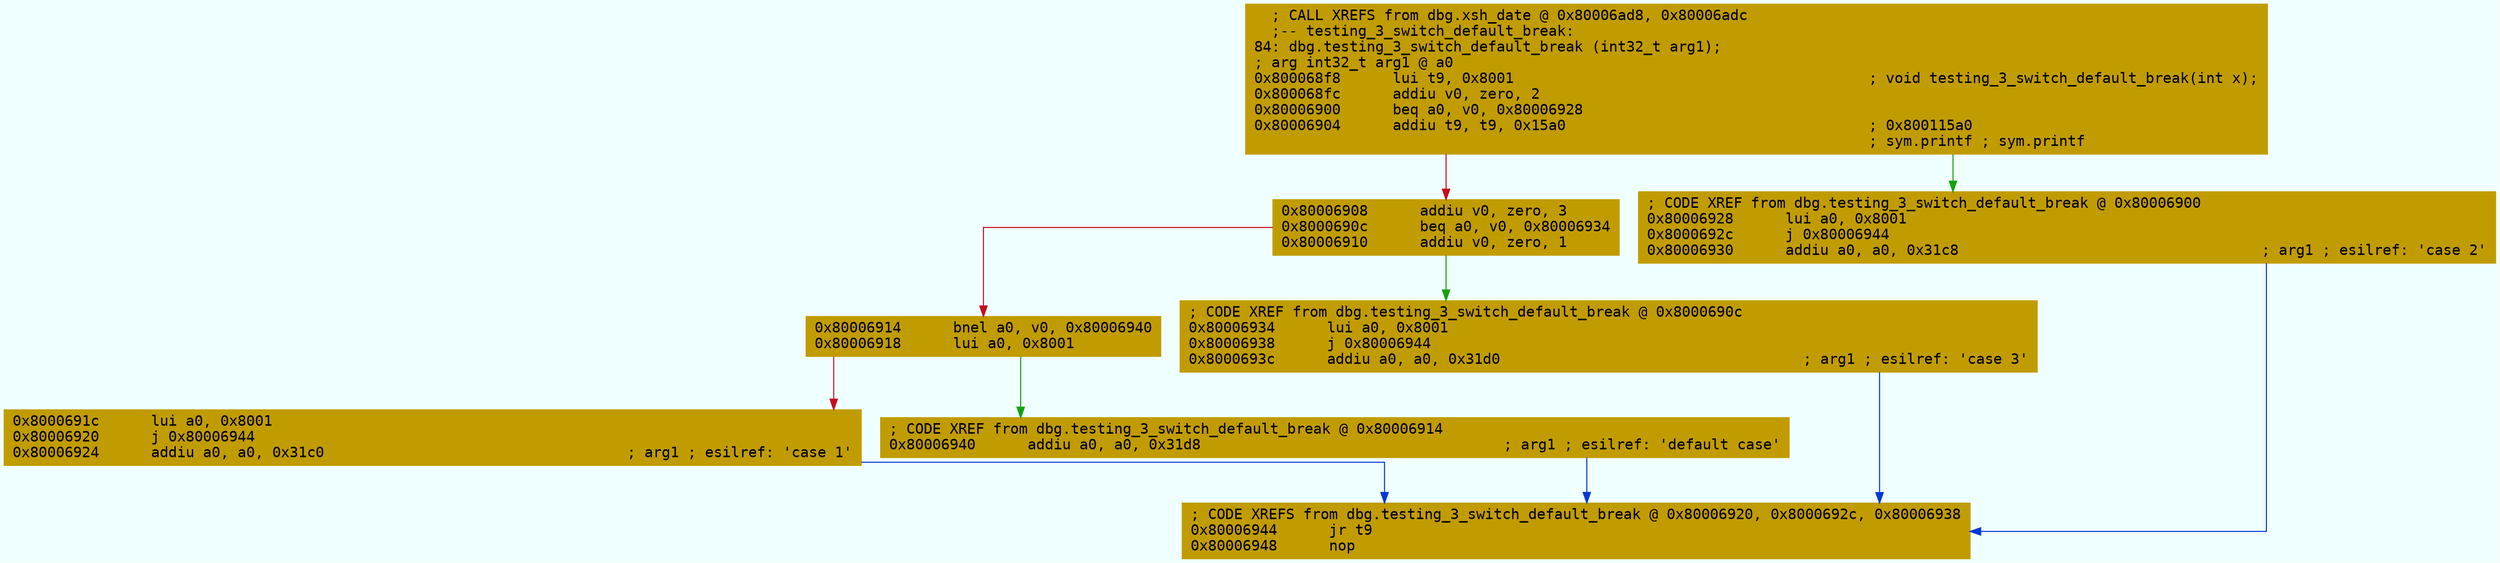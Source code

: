 digraph code {
	graph [bgcolor=azure fontsize=8 fontname="Courier" splines="ortho"];
	node [fillcolor=gray style=filled shape=box];
	edge [arrowhead="normal"];
	"0x800068f8" [URL="dbg.testing_3_switch_default_break/0x800068f8", fillcolor="#c19c00",color="#c19c00", fontname="Courier",label="  ; CALL XREFS from dbg.xsh_date @ 0x80006ad8, 0x80006adc\l  ;-- testing_3_switch_default_break:\l84: dbg.testing_3_switch_default_break (int32_t arg1);\l; arg int32_t arg1 @ a0\l0x800068f8      lui t9, 0x8001                                         ; void testing_3_switch_default_break(int x);\l0x800068fc      addiu v0, zero, 2\l0x80006900      beq a0, v0, 0x80006928\l0x80006904      addiu t9, t9, 0x15a0                                   ; 0x800115a0\l                                                                       ; sym.printf ; sym.printf\l"]
	"0x80006908" [URL="dbg.testing_3_switch_default_break/0x80006908", fillcolor="#c19c00",color="#c19c00", fontname="Courier",label="0x80006908      addiu v0, zero, 3\l0x8000690c      beq a0, v0, 0x80006934\l0x80006910      addiu v0, zero, 1\l"]
	"0x80006914" [URL="dbg.testing_3_switch_default_break/0x80006914", fillcolor="#c19c00",color="#c19c00", fontname="Courier",label="0x80006914      bnel a0, v0, 0x80006940\l0x80006918      lui a0, 0x8001\l"]
	"0x8000691c" [URL="dbg.testing_3_switch_default_break/0x8000691c", fillcolor="#c19c00",color="#c19c00", fontname="Courier",label="0x8000691c      lui a0, 0x8001\l0x80006920      j 0x80006944\l0x80006924      addiu a0, a0, 0x31c0                                   ; arg1 ; esilref: 'case 1'\l"]
	"0x80006928" [URL="dbg.testing_3_switch_default_break/0x80006928", fillcolor="#c19c00",color="#c19c00", fontname="Courier",label="; CODE XREF from dbg.testing_3_switch_default_break @ 0x80006900\l0x80006928      lui a0, 0x8001\l0x8000692c      j 0x80006944\l0x80006930      addiu a0, a0, 0x31c8                                   ; arg1 ; esilref: 'case 2'\l"]
	"0x80006934" [URL="dbg.testing_3_switch_default_break/0x80006934", fillcolor="#c19c00",color="#c19c00", fontname="Courier",label="; CODE XREF from dbg.testing_3_switch_default_break @ 0x8000690c\l0x80006934      lui a0, 0x8001\l0x80006938      j 0x80006944\l0x8000693c      addiu a0, a0, 0x31d0                                   ; arg1 ; esilref: 'case 3'\l"]
	"0x80006940" [URL="dbg.testing_3_switch_default_break/0x80006940", fillcolor="#c19c00",color="#c19c00", fontname="Courier",label="; CODE XREF from dbg.testing_3_switch_default_break @ 0x80006914\l0x80006940      addiu a0, a0, 0x31d8                                   ; arg1 ; esilref: 'default case'\l"]
	"0x80006944" [URL="dbg.testing_3_switch_default_break/0x80006944", fillcolor="#c19c00",color="#c19c00", fontname="Courier",label="; CODE XREFS from dbg.testing_3_switch_default_break @ 0x80006920, 0x8000692c, 0x80006938\l0x80006944      jr t9\l0x80006948      nop\l"]
        "0x800068f8" -> "0x80006928" [color="#13a10e"];
        "0x800068f8" -> "0x80006908" [color="#c50f1f"];
        "0x80006908" -> "0x80006934" [color="#13a10e"];
        "0x80006908" -> "0x80006914" [color="#c50f1f"];
        "0x80006914" -> "0x80006940" [color="#13a10e"];
        "0x80006914" -> "0x8000691c" [color="#c50f1f"];
        "0x8000691c" -> "0x80006944" [color="#0037da"];
        "0x80006928" -> "0x80006944" [color="#0037da"];
        "0x80006934" -> "0x80006944" [color="#0037da"];
        "0x80006940" -> "0x80006944" [color="#0037da"];
}
